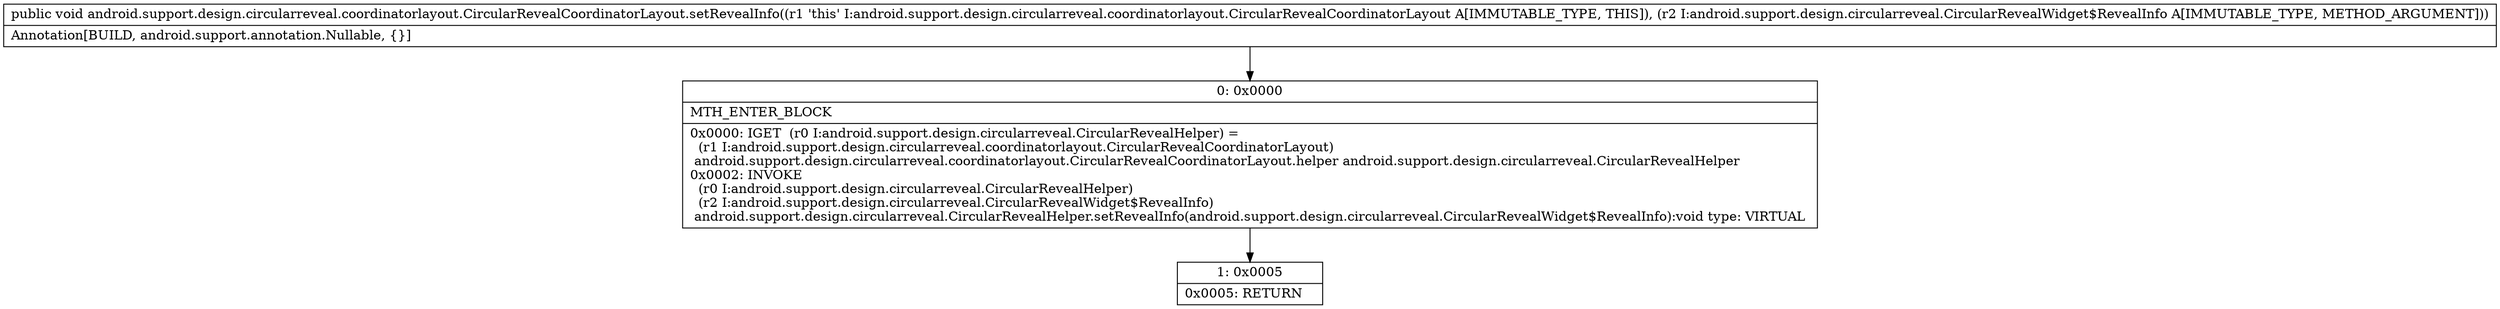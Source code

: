 digraph "CFG forandroid.support.design.circularreveal.coordinatorlayout.CircularRevealCoordinatorLayout.setRevealInfo(Landroid\/support\/design\/circularreveal\/CircularRevealWidget$RevealInfo;)V" {
Node_0 [shape=record,label="{0\:\ 0x0000|MTH_ENTER_BLOCK\l|0x0000: IGET  (r0 I:android.support.design.circularreveal.CircularRevealHelper) = \l  (r1 I:android.support.design.circularreveal.coordinatorlayout.CircularRevealCoordinatorLayout)\l android.support.design.circularreveal.coordinatorlayout.CircularRevealCoordinatorLayout.helper android.support.design.circularreveal.CircularRevealHelper \l0x0002: INVOKE  \l  (r0 I:android.support.design.circularreveal.CircularRevealHelper)\l  (r2 I:android.support.design.circularreveal.CircularRevealWidget$RevealInfo)\l android.support.design.circularreveal.CircularRevealHelper.setRevealInfo(android.support.design.circularreveal.CircularRevealWidget$RevealInfo):void type: VIRTUAL \l}"];
Node_1 [shape=record,label="{1\:\ 0x0005|0x0005: RETURN   \l}"];
MethodNode[shape=record,label="{public void android.support.design.circularreveal.coordinatorlayout.CircularRevealCoordinatorLayout.setRevealInfo((r1 'this' I:android.support.design.circularreveal.coordinatorlayout.CircularRevealCoordinatorLayout A[IMMUTABLE_TYPE, THIS]), (r2 I:android.support.design.circularreveal.CircularRevealWidget$RevealInfo A[IMMUTABLE_TYPE, METHOD_ARGUMENT]))  | Annotation[BUILD, android.support.annotation.Nullable, \{\}]\l}"];
MethodNode -> Node_0;
Node_0 -> Node_1;
}

